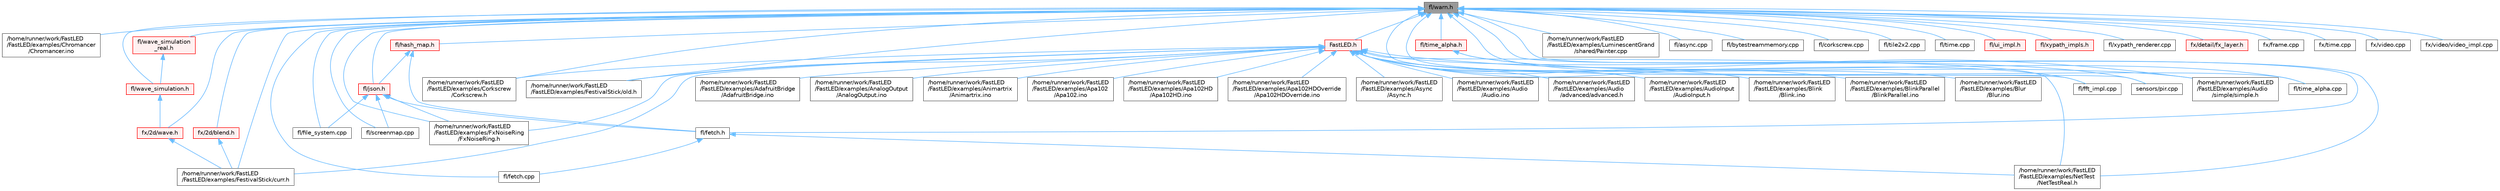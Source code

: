 digraph "fl/warn.h"
{
 // INTERACTIVE_SVG=YES
 // LATEX_PDF_SIZE
  bgcolor="transparent";
  edge [fontname=Helvetica,fontsize=10,labelfontname=Helvetica,labelfontsize=10];
  node [fontname=Helvetica,fontsize=10,shape=box,height=0.2,width=0.4];
  Node1 [id="Node000001",label="fl/warn.h",height=0.2,width=0.4,color="gray40", fillcolor="grey60", style="filled", fontcolor="black",tooltip=" "];
  Node1 -> Node2 [id="edge1_Node000001_Node000002",dir="back",color="steelblue1",style="solid",tooltip=" "];
  Node2 [id="Node000002",label="/home/runner/work/FastLED\l/FastLED/examples/Chromancer\l/Chromancer.ino",height=0.2,width=0.4,color="grey40", fillcolor="white", style="filled",URL="$d1/ddb/_chromancer_8ino.html",tooltip="Hexagonal LED display visualization."];
  Node1 -> Node3 [id="edge2_Node000001_Node000003",dir="back",color="steelblue1",style="solid",tooltip=" "];
  Node3 [id="Node000003",label="/home/runner/work/FastLED\l/FastLED/examples/Corkscrew\l/Corkscrew.h",height=0.2,width=0.4,color="grey40", fillcolor="white", style="filled",URL="$df/d40/examples_2_corkscrew_2corkscrew_8h.html",tooltip=" "];
  Node1 -> Node4 [id="edge3_Node000001_Node000004",dir="back",color="steelblue1",style="solid",tooltip=" "];
  Node4 [id="Node000004",label="/home/runner/work/FastLED\l/FastLED/examples/FestivalStick/curr.h",height=0.2,width=0.4,color="grey40", fillcolor="white", style="filled",URL="$d4/d06/curr_8h.html",tooltip=" "];
  Node1 -> Node5 [id="edge4_Node000001_Node000005",dir="back",color="steelblue1",style="solid",tooltip=" "];
  Node5 [id="Node000005",label="/home/runner/work/FastLED\l/FastLED/examples/FestivalStick/old.h",height=0.2,width=0.4,color="grey40", fillcolor="white", style="filled",URL="$d7/da1/old_8h.html",tooltip=" "];
  Node1 -> Node6 [id="edge5_Node000001_Node000006",dir="back",color="steelblue1",style="solid",tooltip=" "];
  Node6 [id="Node000006",label="/home/runner/work/FastLED\l/FastLED/examples/FxNoiseRing\l/FxNoiseRing.h",height=0.2,width=0.4,color="grey40", fillcolor="white", style="filled",URL="$d5/d77/_fx_noise_ring_8h.html",tooltip=" "];
  Node1 -> Node7 [id="edge6_Node000001_Node000007",dir="back",color="steelblue1",style="solid",tooltip=" "];
  Node7 [id="Node000007",label="/home/runner/work/FastLED\l/FastLED/examples/LuminescentGrand\l/shared/Painter.cpp",height=0.2,width=0.4,color="grey40", fillcolor="white", style="filled",URL="$db/d33/_painter_8cpp.html",tooltip=" "];
  Node1 -> Node8 [id="edge7_Node000001_Node000008",dir="back",color="steelblue1",style="solid",tooltip=" "];
  Node8 [id="Node000008",label="/home/runner/work/FastLED\l/FastLED/examples/NetTest\l/NetTestReal.h",height=0.2,width=0.4,color="grey40", fillcolor="white", style="filled",URL="$d5/dec/_net_test_real_8h.html",tooltip=" "];
  Node1 -> Node9 [id="edge8_Node000001_Node000009",dir="back",color="steelblue1",style="solid",tooltip=" "];
  Node9 [id="Node000009",label="FastLED.h",height=0.2,width=0.4,color="red", fillcolor="#FFF0F0", style="filled",URL="$db/d97/_fast_l_e_d_8h.html",tooltip="central include file for FastLED, defines the CFastLED class/object"];
  Node9 -> Node10 [id="edge9_Node000009_Node000010",dir="back",color="steelblue1",style="solid",tooltip=" "];
  Node10 [id="Node000010",label="/home/runner/work/FastLED\l/FastLED/examples/AdafruitBridge\l/AdafruitBridge.ino",height=0.2,width=0.4,color="grey40", fillcolor="white", style="filled",URL="$d8/d21/_adafruit_bridge_8ino.html",tooltip=" "];
  Node9 -> Node11 [id="edge10_Node000009_Node000011",dir="back",color="steelblue1",style="solid",tooltip=" "];
  Node11 [id="Node000011",label="/home/runner/work/FastLED\l/FastLED/examples/AnalogOutput\l/AnalogOutput.ino",height=0.2,width=0.4,color="grey40", fillcolor="white", style="filled",URL="$d5/d17/_analog_output_8ino.html",tooltip="Demonstrates how to use FastLED color functions even without a \"pixel-addressible\" smart LED strip."];
  Node9 -> Node12 [id="edge11_Node000009_Node000012",dir="back",color="steelblue1",style="solid",tooltip=" "];
  Node12 [id="Node000012",label="/home/runner/work/FastLED\l/FastLED/examples/Animartrix\l/Animartrix.ino",height=0.2,width=0.4,color="grey40", fillcolor="white", style="filled",URL="$d6/d05/_animartrix_8ino.html",tooltip="Demo of the Animatrix effects."];
  Node9 -> Node13 [id="edge12_Node000009_Node000013",dir="back",color="steelblue1",style="solid",tooltip=" "];
  Node13 [id="Node000013",label="/home/runner/work/FastLED\l/FastLED/examples/Apa102\l/Apa102.ino",height=0.2,width=0.4,color="grey40", fillcolor="white", style="filled",URL="$dd/d0f/_apa102_8ino.html",tooltip=" "];
  Node9 -> Node14 [id="edge13_Node000009_Node000014",dir="back",color="steelblue1",style="solid",tooltip=" "];
  Node14 [id="Node000014",label="/home/runner/work/FastLED\l/FastLED/examples/Apa102HD\l/Apa102HD.ino",height=0.2,width=0.4,color="grey40", fillcolor="white", style="filled",URL="$d1/d75/_apa102_h_d_8ino.html",tooltip="Example showing how to use the APA102HD gamma correction."];
  Node9 -> Node15 [id="edge14_Node000009_Node000015",dir="back",color="steelblue1",style="solid",tooltip=" "];
  Node15 [id="Node000015",label="/home/runner/work/FastLED\l/FastLED/examples/Apa102HDOverride\l/Apa102HDOverride.ino",height=0.2,width=0.4,color="grey40", fillcolor="white", style="filled",URL="$d3/d6e/_apa102_h_d_override_8ino.html",tooltip=" "];
  Node9 -> Node16 [id="edge15_Node000009_Node000016",dir="back",color="steelblue1",style="solid",tooltip=" "];
  Node16 [id="Node000016",label="/home/runner/work/FastLED\l/FastLED/examples/Async\l/Async.h",height=0.2,width=0.4,color="grey40", fillcolor="white", style="filled",URL="$d5/d1b/examples_2_async_2async_8h.html",tooltip=" "];
  Node9 -> Node17 [id="edge16_Node000009_Node000017",dir="back",color="steelblue1",style="solid",tooltip=" "];
  Node17 [id="Node000017",label="/home/runner/work/FastLED\l/FastLED/examples/Audio\l/Audio.ino",height=0.2,width=0.4,color="grey40", fillcolor="white", style="filled",URL="$dc/d5d/_audio_8ino.html",tooltip="Audio visualization example with XY mapping."];
  Node9 -> Node18 [id="edge17_Node000009_Node000018",dir="back",color="steelblue1",style="solid",tooltip=" "];
  Node18 [id="Node000018",label="/home/runner/work/FastLED\l/FastLED/examples/Audio\l/advanced/advanced.h",height=0.2,width=0.4,color="grey40", fillcolor="white", style="filled",URL="$da/dc7/advanced_8h.html",tooltip=" "];
  Node9 -> Node19 [id="edge18_Node000009_Node000019",dir="back",color="steelblue1",style="solid",tooltip=" "];
  Node19 [id="Node000019",label="/home/runner/work/FastLED\l/FastLED/examples/Audio\l/simple/simple.h",height=0.2,width=0.4,color="grey40", fillcolor="white", style="filled",URL="$db/d49/_audio_2simple_2simple_8h.html",tooltip=" "];
  Node9 -> Node20 [id="edge19_Node000009_Node000020",dir="back",color="steelblue1",style="solid",tooltip=" "];
  Node20 [id="Node000020",label="/home/runner/work/FastLED\l/FastLED/examples/AudioInput\l/AudioInput.h",height=0.2,width=0.4,color="grey40", fillcolor="white", style="filled",URL="$d8/dce/_audio_input_8h.html",tooltip=" "];
  Node9 -> Node21 [id="edge20_Node000009_Node000021",dir="back",color="steelblue1",style="solid",tooltip=" "];
  Node21 [id="Node000021",label="/home/runner/work/FastLED\l/FastLED/examples/Blink\l/Blink.ino",height=0.2,width=0.4,color="grey40", fillcolor="white", style="filled",URL="$d0/dc3/_blink_8ino.html",tooltip="Blink the first LED of an LED strip."];
  Node9 -> Node22 [id="edge21_Node000009_Node000022",dir="back",color="steelblue1",style="solid",tooltip=" "];
  Node22 [id="Node000022",label="/home/runner/work/FastLED\l/FastLED/examples/BlinkParallel\l/BlinkParallel.ino",height=0.2,width=0.4,color="grey40", fillcolor="white", style="filled",URL="$d5/d4d/_blink_parallel_8ino.html",tooltip="Shows parallel usage of WS2812 strips."];
  Node9 -> Node23 [id="edge22_Node000009_Node000023",dir="back",color="steelblue1",style="solid",tooltip=" "];
  Node23 [id="Node000023",label="/home/runner/work/FastLED\l/FastLED/examples/Blur\l/Blur.ino",height=0.2,width=0.4,color="grey40", fillcolor="white", style="filled",URL="$d4/d0c/_blur_8ino.html",tooltip=" "];
  Node9 -> Node3 [id="edge23_Node000009_Node000003",dir="back",color="steelblue1",style="solid",tooltip=" "];
  Node9 -> Node4 [id="edge24_Node000009_Node000004",dir="back",color="steelblue1",style="solid",tooltip=" "];
  Node9 -> Node5 [id="edge25_Node000009_Node000005",dir="back",color="steelblue1",style="solid",tooltip=" "];
  Node9 -> Node6 [id="edge26_Node000009_Node000006",dir="back",color="steelblue1",style="solid",tooltip=" "];
  Node9 -> Node8 [id="edge27_Node000009_Node000008",dir="back",color="steelblue1",style="solid",tooltip=" "];
  Node9 -> Node124 [id="edge28_Node000009_Node000124",dir="back",color="steelblue1",style="solid",tooltip=" "];
  Node124 [id="Node000124",label="fl/fft_impl.cpp",height=0.2,width=0.4,color="grey40", fillcolor="white", style="filled",URL="$d1/dff/fft__impl_8cpp.html",tooltip=" "];
  Node9 -> Node118 [id="edge29_Node000009_Node000118",dir="back",color="steelblue1",style="solid",tooltip=" "];
  Node118 [id="Node000118",label="sensors/pir.cpp",height=0.2,width=0.4,color="grey40", fillcolor="white", style="filled",URL="$d2/da7/pir_8cpp.html",tooltip=" "];
  Node1 -> Node161 [id="edge30_Node000001_Node000161",dir="back",color="steelblue1",style="solid",tooltip=" "];
  Node161 [id="Node000161",label="fl/async.cpp",height=0.2,width=0.4,color="grey40", fillcolor="white", style="filled",URL="$d0/d95/async_8cpp.html",tooltip=" "];
  Node1 -> Node162 [id="edge31_Node000001_Node000162",dir="back",color="steelblue1",style="solid",tooltip=" "];
  Node162 [id="Node000162",label="fl/bytestreammemory.cpp",height=0.2,width=0.4,color="grey40", fillcolor="white", style="filled",URL="$de/d95/bytestreammemory_8cpp.html",tooltip=" "];
  Node1 -> Node163 [id="edge32_Node000001_Node000163",dir="back",color="steelblue1",style="solid",tooltip=" "];
  Node163 [id="Node000163",label="fl/corkscrew.cpp",height=0.2,width=0.4,color="grey40", fillcolor="white", style="filled",URL="$d3/d9b/corkscrew_8cpp.html",tooltip=" "];
  Node1 -> Node164 [id="edge33_Node000001_Node000164",dir="back",color="steelblue1",style="solid",tooltip=" "];
  Node164 [id="Node000164",label="fl/fetch.cpp",height=0.2,width=0.4,color="grey40", fillcolor="white", style="filled",URL="$d9/ddd/fetch_8cpp.html",tooltip=" "];
  Node1 -> Node165 [id="edge34_Node000001_Node000165",dir="back",color="steelblue1",style="solid",tooltip=" "];
  Node165 [id="Node000165",label="fl/fetch.h",height=0.2,width=0.4,color="grey40", fillcolor="white", style="filled",URL="$d6/d6a/fetch_8h.html",tooltip="Unified HTTP fetch API for FastLED (cross-platform)"];
  Node165 -> Node8 [id="edge35_Node000165_Node000008",dir="back",color="steelblue1",style="solid",tooltip=" "];
  Node165 -> Node164 [id="edge36_Node000165_Node000164",dir="back",color="steelblue1",style="solid",tooltip=" "];
  Node1 -> Node124 [id="edge37_Node000001_Node000124",dir="back",color="steelblue1",style="solid",tooltip=" "];
  Node1 -> Node166 [id="edge38_Node000001_Node000166",dir="back",color="steelblue1",style="solid",tooltip=" "];
  Node166 [id="Node000166",label="fl/file_system.cpp",height=0.2,width=0.4,color="grey40", fillcolor="white", style="filled",URL="$d4/d37/file__system_8cpp.html",tooltip=" "];
  Node1 -> Node167 [id="edge39_Node000001_Node000167",dir="back",color="steelblue1",style="solid",tooltip=" "];
  Node167 [id="Node000167",label="fl/hash_map.h",height=0.2,width=0.4,color="red", fillcolor="#FFF0F0", style="filled",URL="$d6/d13/hash__map_8h.html",tooltip=" "];
  Node167 -> Node165 [id="edge40_Node000167_Node000165",dir="back",color="steelblue1",style="solid",tooltip=" "];
  Node167 -> Node174 [id="edge41_Node000167_Node000174",dir="back",color="steelblue1",style="solid",tooltip=" "];
  Node174 [id="Node000174",label="fl/json.h",height=0.2,width=0.4,color="red", fillcolor="#FFF0F0", style="filled",URL="$d7/d91/fl_2json_8h.html",tooltip="FastLED's Elegant JSON Library: fl::Json"];
  Node174 -> Node6 [id="edge42_Node000174_Node000006",dir="back",color="steelblue1",style="solid",tooltip=" "];
  Node174 -> Node165 [id="edge43_Node000174_Node000165",dir="back",color="steelblue1",style="solid",tooltip=" "];
  Node174 -> Node166 [id="edge44_Node000174_Node000166",dir="back",color="steelblue1",style="solid",tooltip=" "];
  Node174 -> Node176 [id="edge45_Node000174_Node000176",dir="back",color="steelblue1",style="solid",tooltip=" "];
  Node176 [id="Node000176",label="fl/screenmap.cpp",height=0.2,width=0.4,color="grey40", fillcolor="white", style="filled",URL="$d9/d6f/screenmap_8cpp.html",tooltip=" "];
  Node1 -> Node174 [id="edge46_Node000001_Node000174",dir="back",color="steelblue1",style="solid",tooltip=" "];
  Node1 -> Node176 [id="edge47_Node000001_Node000176",dir="back",color="steelblue1",style="solid",tooltip=" "];
  Node1 -> Node202 [id="edge48_Node000001_Node000202",dir="back",color="steelblue1",style="solid",tooltip=" "];
  Node202 [id="Node000202",label="fl/tile2x2.cpp",height=0.2,width=0.4,color="grey40", fillcolor="white", style="filled",URL="$db/d15/tile2x2_8cpp.html",tooltip=" "];
  Node1 -> Node207 [id="edge49_Node000001_Node000207",dir="back",color="steelblue1",style="solid",tooltip=" "];
  Node207 [id="Node000207",label="fl/time.cpp",height=0.2,width=0.4,color="grey40", fillcolor="white", style="filled",URL="$d2/d13/fl_2time_8cpp.html",tooltip=" "];
  Node1 -> Node208 [id="edge50_Node000001_Node000208",dir="back",color="steelblue1",style="solid",tooltip=" "];
  Node208 [id="Node000208",label="fl/time_alpha.cpp",height=0.2,width=0.4,color="grey40", fillcolor="white", style="filled",URL="$d6/d07/time__alpha_8cpp.html",tooltip=" "];
  Node1 -> Node209 [id="edge51_Node000001_Node000209",dir="back",color="steelblue1",style="solid",tooltip=" "];
  Node209 [id="Node000209",label="fl/time_alpha.h",height=0.2,width=0.4,color="red", fillcolor="#FFF0F0", style="filled",URL="$d0/d87/time__alpha_8h.html",tooltip=" "];
  Node209 -> Node19 [id="edge52_Node000209_Node000019",dir="back",color="steelblue1",style="solid",tooltip=" "];
  Node209 -> Node208 [id="edge53_Node000209_Node000208",dir="back",color="steelblue1",style="solid",tooltip=" "];
  Node1 -> Node211 [id="edge54_Node000001_Node000211",dir="back",color="steelblue1",style="solid",tooltip=" "];
  Node211 [id="Node000211",label="fl/ui_impl.h",height=0.2,width=0.4,color="red", fillcolor="#FFF0F0", style="filled",URL="$d6/dc0/ui__impl_8h.html",tooltip=" "];
  Node1 -> Node212 [id="edge55_Node000001_Node000212",dir="back",color="steelblue1",style="solid",tooltip=" "];
  Node212 [id="Node000212",label="fl/wave_simulation.h",height=0.2,width=0.4,color="red", fillcolor="#FFF0F0", style="filled",URL="$dc/d36/wave__simulation_8h.html",tooltip=" "];
  Node212 -> Node154 [id="edge56_Node000212_Node000154",dir="back",color="steelblue1",style="solid",tooltip=" "];
  Node154 [id="Node000154",label="fx/2d/wave.h",height=0.2,width=0.4,color="red", fillcolor="#FFF0F0", style="filled",URL="$de/de9/src_2fx_22d_2wave_8h.html",tooltip=" "];
  Node154 -> Node4 [id="edge57_Node000154_Node000004",dir="back",color="steelblue1",style="solid",tooltip=" "];
  Node1 -> Node214 [id="edge58_Node000001_Node000214",dir="back",color="steelblue1",style="solid",tooltip=" "];
  Node214 [id="Node000214",label="fl/wave_simulation\l_real.h",height=0.2,width=0.4,color="red", fillcolor="#FFF0F0", style="filled",URL="$dd/d8e/wave__simulation__real_8h.html",tooltip=" "];
  Node214 -> Node212 [id="edge59_Node000214_Node000212",dir="back",color="steelblue1",style="solid",tooltip=" "];
  Node1 -> Node216 [id="edge60_Node000001_Node000216",dir="back",color="steelblue1",style="solid",tooltip=" "];
  Node216 [id="Node000216",label="fl/xypath_impls.h",height=0.2,width=0.4,color="red", fillcolor="#FFF0F0", style="filled",URL="$d8/d5f/xypath__impls_8h.html",tooltip=" "];
  Node1 -> Node222 [id="edge61_Node000001_Node000222",dir="back",color="steelblue1",style="solid",tooltip=" "];
  Node222 [id="Node000222",label="fl/xypath_renderer.cpp",height=0.2,width=0.4,color="grey40", fillcolor="white", style="filled",URL="$d2/d31/xypath__renderer_8cpp.html",tooltip=" "];
  Node1 -> Node223 [id="edge62_Node000001_Node000223",dir="back",color="steelblue1",style="solid",tooltip=" "];
  Node223 [id="Node000223",label="fx/2d/blend.h",height=0.2,width=0.4,color="red", fillcolor="#FFF0F0", style="filled",URL="$d8/d4e/blend_8h.html",tooltip=" "];
  Node223 -> Node4 [id="edge63_Node000223_Node000004",dir="back",color="steelblue1",style="solid",tooltip=" "];
  Node1 -> Node154 [id="edge64_Node000001_Node000154",dir="back",color="steelblue1",style="solid",tooltip=" "];
  Node1 -> Node224 [id="edge65_Node000001_Node000224",dir="back",color="steelblue1",style="solid",tooltip=" "];
  Node224 [id="Node000224",label="fx/detail/fx_layer.h",height=0.2,width=0.4,color="red", fillcolor="#FFF0F0", style="filled",URL="$d7/d2f/fx__layer_8h.html",tooltip=" "];
  Node1 -> Node227 [id="edge66_Node000001_Node000227",dir="back",color="steelblue1",style="solid",tooltip=" "];
  Node227 [id="Node000227",label="fx/frame.cpp",height=0.2,width=0.4,color="grey40", fillcolor="white", style="filled",URL="$da/d14/frame_8cpp.html",tooltip=" "];
  Node1 -> Node228 [id="edge67_Node000001_Node000228",dir="back",color="steelblue1",style="solid",tooltip=" "];
  Node228 [id="Node000228",label="fx/time.cpp",height=0.2,width=0.4,color="grey40", fillcolor="white", style="filled",URL="$d5/d56/fx_2time_8cpp.html",tooltip=" "];
  Node1 -> Node192 [id="edge68_Node000001_Node000192",dir="back",color="steelblue1",style="solid",tooltip=" "];
  Node192 [id="Node000192",label="fx/video.cpp",height=0.2,width=0.4,color="grey40", fillcolor="white", style="filled",URL="$d0/d05/video_8cpp.html",tooltip=" "];
  Node1 -> Node196 [id="edge69_Node000001_Node000196",dir="back",color="steelblue1",style="solid",tooltip=" "];
  Node196 [id="Node000196",label="fx/video/video_impl.cpp",height=0.2,width=0.4,color="grey40", fillcolor="white", style="filled",URL="$d0/d7f/video__impl_8cpp.html",tooltip=" "];
  Node1 -> Node118 [id="edge70_Node000001_Node000118",dir="back",color="steelblue1",style="solid",tooltip=" "];
}
